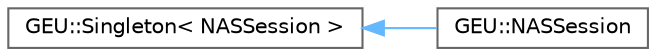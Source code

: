 digraph "Gráfico de jerarquía de clases"
{
 // LATEX_PDF_SIZE
  bgcolor="transparent";
  edge [fontname=Helvetica,fontsize=10,labelfontname=Helvetica,labelfontsize=10];
  node [fontname=Helvetica,fontsize=10,shape=box,height=0.2,width=0.4];
  rankdir="LR";
  Node0 [id="Node000000",label="GEU::Singleton\< NASSession \>",height=0.2,width=0.4,color="grey40", fillcolor="white", style="filled",URL="$d1/d01/class_g_e_u_1_1_singleton.html",tooltip=" "];
  Node0 -> Node1 [id="edge61_Node000000_Node000001",dir="back",color="steelblue1",style="solid",tooltip=" "];
  Node1 [id="Node000001",label="GEU::NASSession",height=0.2,width=0.4,color="grey40", fillcolor="white", style="filled",URL="$d2/d03/class_g_e_u_1_1_n_a_s_session.html",tooltip=" "];
}
